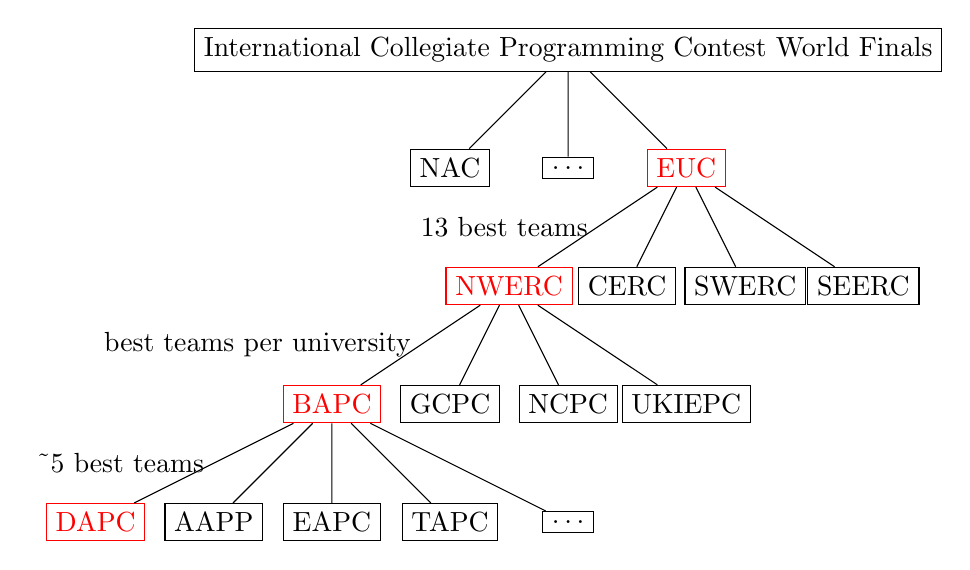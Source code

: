 \begin{tikzpicture}
  \tikzstyle{every node}=[draw]
  \node {International Collegiate Programming Contest World Finals}
  child {node {NAC}}
  child {node{$\ldots$}}
    child {node[red]{EUC}} {
      child {node[red]{NWERC}
          child { node[red] {BAPC}
            child {node[red] {DAPC} edge from parent node[left, draw=none]{\textasciitilde 5 best teams}}
            child {node {AAPP}}
            child {node {EAPC}}
            child {node {TAPC}}
            child {node {$\ldots$}}
            edge from parent node[left, draw=none]{best teams per university}
          }
      child {node{GCPC}}
      child {node{NCPC}}
      child {node{UKIEPC}}
      edge from parent node[left, draw=none] {13 best teams}
    }
    child {node{CERC}}
    child {node{SWERC}}
    child {node{SEERC}}
  };

\end{tikzpicture}
